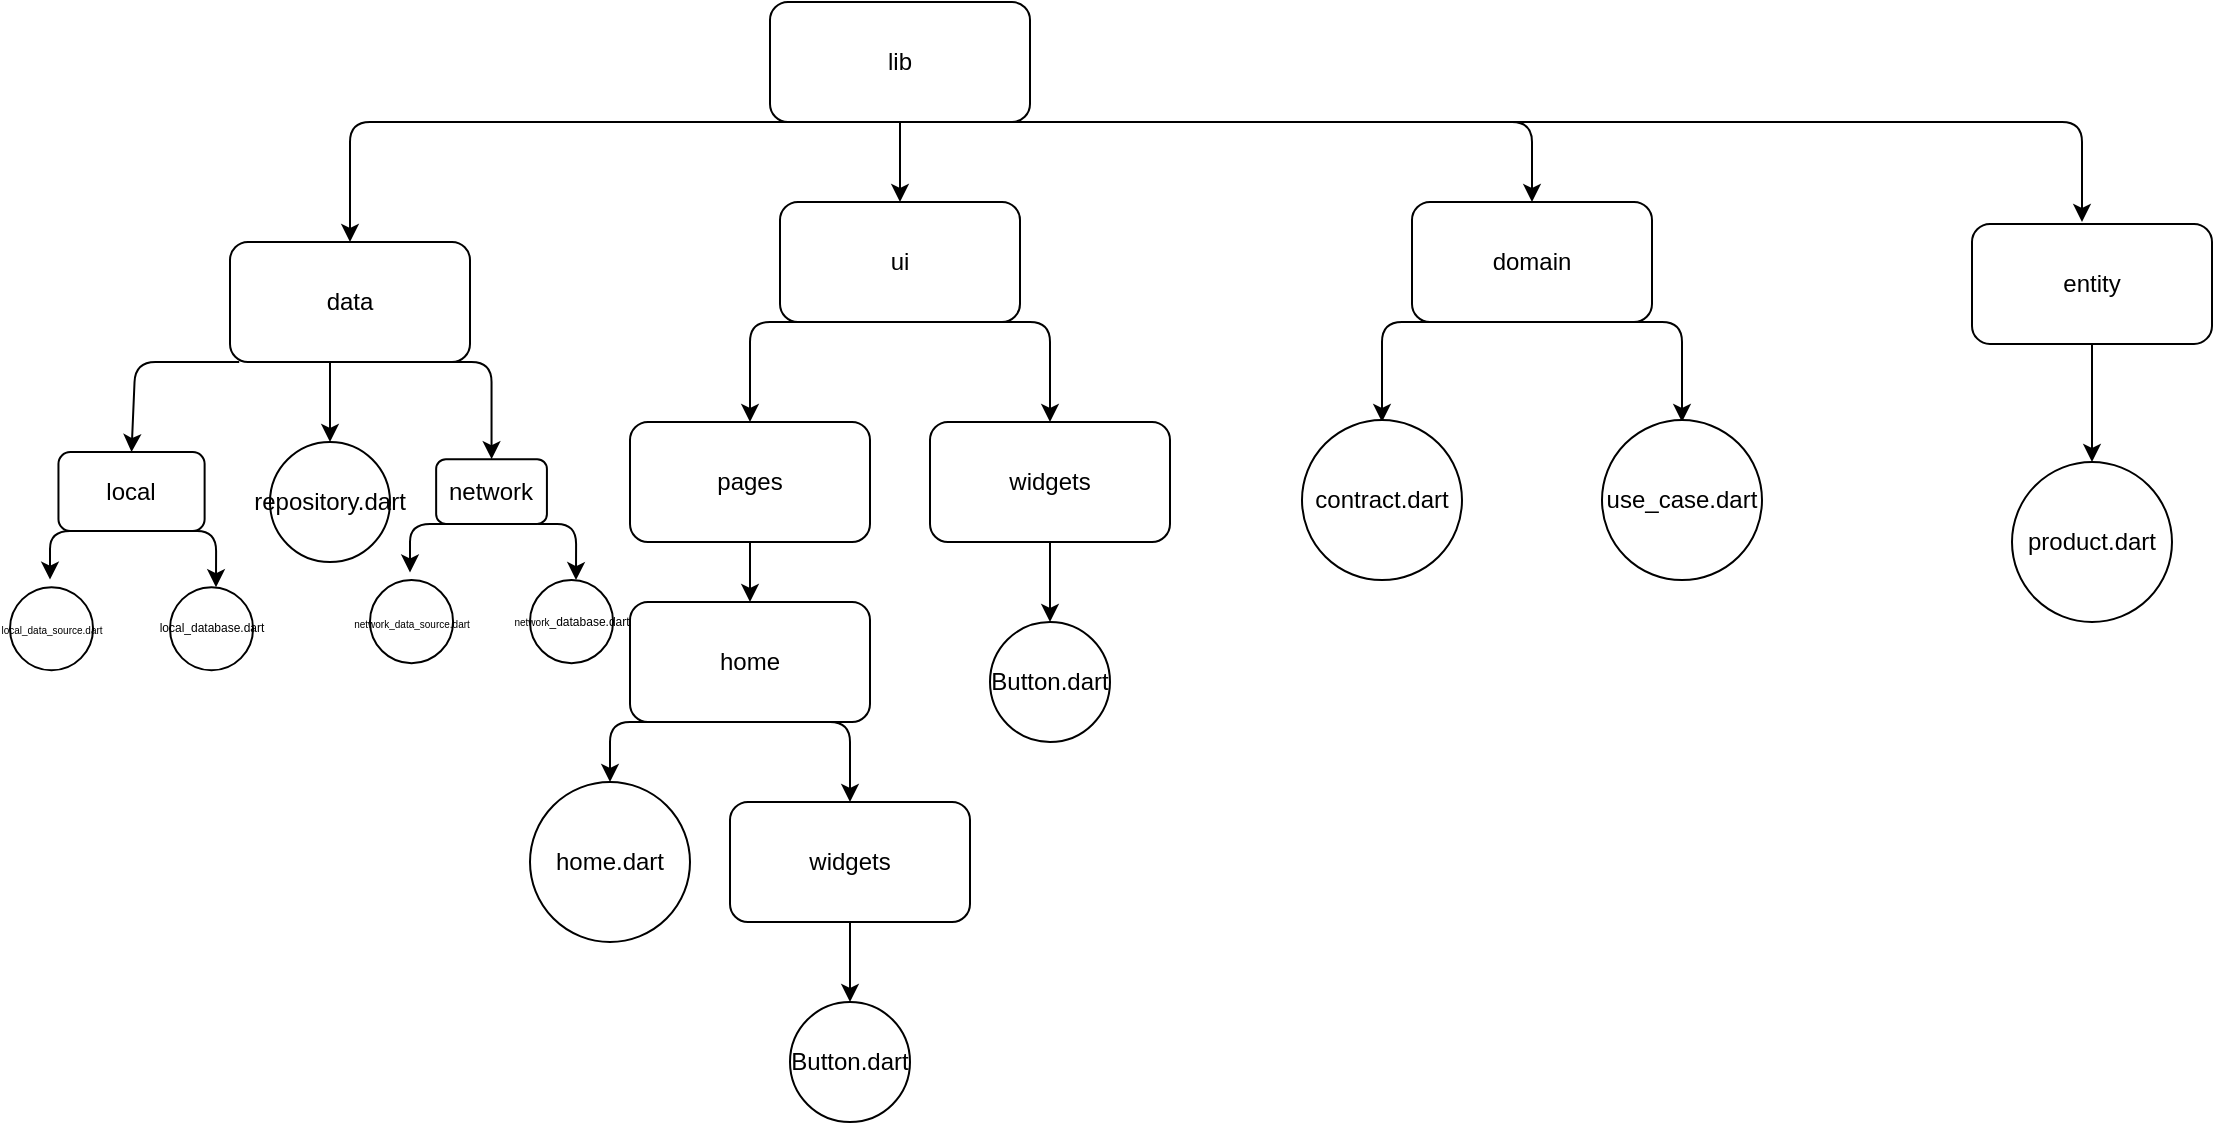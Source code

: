 <mxfile>
    <diagram id="kw2yZc3XWT1eO2g-L79s" name="Page-1">
        <mxGraphModel dx="2438" dy="973" grid="1" gridSize="10" guides="1" tooltips="1" connect="1" arrows="1" fold="1" page="1" pageScale="1" pageWidth="850" pageHeight="1100" math="0" shadow="0">
            <root>
                <mxCell id="0"/>
                <mxCell id="1" parent="0"/>
                <mxCell id="2" value="lib&lt;br&gt;" style="rounded=1;whiteSpace=wrap;html=1;" vertex="1" parent="1">
                    <mxGeometry x="-56" y="40" width="130" height="60" as="geometry"/>
                </mxCell>
                <mxCell id="4" value="ui" style="rounded=1;whiteSpace=wrap;html=1;" vertex="1" parent="1">
                    <mxGeometry x="-51" y="140" width="120" height="60" as="geometry"/>
                </mxCell>
                <mxCell id="6" value="pages" style="rounded=1;whiteSpace=wrap;html=1;" vertex="1" parent="1">
                    <mxGeometry x="-126" y="250" width="120" height="60" as="geometry"/>
                </mxCell>
                <mxCell id="7" value="home" style="rounded=1;whiteSpace=wrap;html=1;" vertex="1" parent="1">
                    <mxGeometry x="-126" y="340" width="120" height="60" as="geometry"/>
                </mxCell>
                <mxCell id="8" value="home.dart" style="ellipse;whiteSpace=wrap;html=1;aspect=fixed;" vertex="1" parent="1">
                    <mxGeometry x="-176" y="430" width="80" height="80" as="geometry"/>
                </mxCell>
                <mxCell id="9" value="" style="endArrow=classic;html=1;exitX=0.25;exitY=1;exitDx=0;exitDy=0;entryX=0.5;entryY=0;entryDx=0;entryDy=0;" edge="1" parent="1" source="7" target="8">
                    <mxGeometry width="50" height="50" relative="1" as="geometry">
                        <mxPoint x="-26" y="430" as="sourcePoint"/>
                        <mxPoint x="24" y="380" as="targetPoint"/>
                        <Array as="points">
                            <mxPoint x="-136" y="400"/>
                        </Array>
                    </mxGeometry>
                </mxCell>
                <mxCell id="10" value="widgets" style="rounded=1;whiteSpace=wrap;html=1;" vertex="1" parent="1">
                    <mxGeometry x="-76" y="440" width="120" height="60" as="geometry"/>
                </mxCell>
                <mxCell id="11" value="" style="endArrow=classic;html=1;exitX=0.75;exitY=1;exitDx=0;exitDy=0;entryX=0.5;entryY=0;entryDx=0;entryDy=0;" edge="1" parent="1" source="7" target="10">
                    <mxGeometry width="50" height="50" relative="1" as="geometry">
                        <mxPoint x="-26" y="430" as="sourcePoint"/>
                        <mxPoint x="24" y="380" as="targetPoint"/>
                        <Array as="points">
                            <mxPoint x="-16" y="400"/>
                        </Array>
                    </mxGeometry>
                </mxCell>
                <mxCell id="12" value="widgets" style="rounded=1;whiteSpace=wrap;html=1;" vertex="1" parent="1">
                    <mxGeometry x="24" y="250" width="120" height="60" as="geometry"/>
                </mxCell>
                <mxCell id="13" value="Button.dart" style="ellipse;whiteSpace=wrap;html=1;aspect=fixed;" vertex="1" parent="1">
                    <mxGeometry x="54" y="350" width="60" height="60" as="geometry"/>
                </mxCell>
                <mxCell id="14" value="" style="endArrow=classic;html=1;exitX=0.5;exitY=1;exitDx=0;exitDy=0;" edge="1" parent="1" source="12" target="13">
                    <mxGeometry width="50" height="50" relative="1" as="geometry">
                        <mxPoint x="-26" y="360" as="sourcePoint"/>
                        <mxPoint x="24" y="310" as="targetPoint"/>
                    </mxGeometry>
                </mxCell>
                <mxCell id="15" value="" style="endArrow=classic;html=1;exitX=0.5;exitY=1;exitDx=0;exitDy=0;" edge="1" parent="1" source="6" target="7">
                    <mxGeometry width="50" height="50" relative="1" as="geometry">
                        <mxPoint x="-136" y="360" as="sourcePoint"/>
                        <mxPoint x="-86" y="310" as="targetPoint"/>
                    </mxGeometry>
                </mxCell>
                <mxCell id="16" value="" style="endArrow=classic;html=1;exitX=0.5;exitY=1;exitDx=0;exitDy=0;entryX=0.5;entryY=0;entryDx=0;entryDy=0;" edge="1" parent="1" source="4" target="6">
                    <mxGeometry width="50" height="50" relative="1" as="geometry">
                        <mxPoint x="-136" y="360" as="sourcePoint"/>
                        <mxPoint x="-86" y="310" as="targetPoint"/>
                        <Array as="points">
                            <mxPoint x="-66" y="200"/>
                        </Array>
                    </mxGeometry>
                </mxCell>
                <mxCell id="17" value="" style="endArrow=classic;html=1;entryX=0.5;entryY=0;entryDx=0;entryDy=0;exitX=0.5;exitY=1;exitDx=0;exitDy=0;" edge="1" parent="1" source="4" target="12">
                    <mxGeometry width="50" height="50" relative="1" as="geometry">
                        <mxPoint x="-136" y="360" as="sourcePoint"/>
                        <mxPoint x="-86" y="310" as="targetPoint"/>
                        <Array as="points">
                            <mxPoint x="84" y="200"/>
                        </Array>
                    </mxGeometry>
                </mxCell>
                <mxCell id="18" value="Button.dart" style="ellipse;whiteSpace=wrap;html=1;aspect=fixed;" vertex="1" parent="1">
                    <mxGeometry x="-46" y="540" width="60" height="60" as="geometry"/>
                </mxCell>
                <mxCell id="19" value="" style="endArrow=classic;html=1;exitX=0.5;exitY=1;exitDx=0;exitDy=0;" edge="1" parent="1" target="18">
                    <mxGeometry width="50" height="50" relative="1" as="geometry">
                        <mxPoint x="-16.0" y="500" as="sourcePoint"/>
                        <mxPoint x="-76" y="500" as="targetPoint"/>
                    </mxGeometry>
                </mxCell>
                <mxCell id="20" value="" style="endArrow=classic;html=1;exitX=0.5;exitY=1;exitDx=0;exitDy=0;entryX=0.5;entryY=0;entryDx=0;entryDy=0;" edge="1" parent="1" source="2" target="4">
                    <mxGeometry width="50" height="50" relative="1" as="geometry">
                        <mxPoint x="-136" y="130" as="sourcePoint"/>
                        <mxPoint x="-86" y="80" as="targetPoint"/>
                    </mxGeometry>
                </mxCell>
                <mxCell id="21" value="" style="endArrow=classic;html=1;exitX=0.5;exitY=1;exitDx=0;exitDy=0;" edge="1" parent="1" source="2">
                    <mxGeometry width="50" height="50" relative="1" as="geometry">
                        <mxPoint x="-356" y="270" as="sourcePoint"/>
                        <mxPoint x="-266" y="160" as="targetPoint"/>
                        <Array as="points">
                            <mxPoint x="-266" y="100"/>
                        </Array>
                    </mxGeometry>
                </mxCell>
                <mxCell id="22" value="data" style="rounded=1;whiteSpace=wrap;html=1;" vertex="1" parent="1">
                    <mxGeometry x="-326" y="160" width="120" height="60" as="geometry"/>
                </mxCell>
                <mxCell id="23" value="local" style="rounded=1;whiteSpace=wrap;html=1;" vertex="1" parent="1">
                    <mxGeometry x="-411.77" y="265" width="73.08" height="39.52" as="geometry"/>
                </mxCell>
                <mxCell id="27" value="network" style="rounded=1;whiteSpace=wrap;html=1;" vertex="1" parent="1">
                    <mxGeometry x="-222.925" y="268.571" width="55.385" height="32.381" as="geometry"/>
                </mxCell>
                <mxCell id="31" value="" style="endArrow=classic;html=1;exitX=0.5;exitY=1;exitDx=0;exitDy=0;entryX=0.5;entryY=0;entryDx=0;entryDy=0;" edge="1" parent="1" target="23">
                    <mxGeometry width="50" height="50" relative="1" as="geometry">
                        <mxPoint x="-321.385" y="220" as="sourcePoint"/>
                        <mxPoint x="-387.155" y="309.048" as="targetPoint"/>
                        <Array as="points">
                            <mxPoint x="-373.308" y="220"/>
                        </Array>
                    </mxGeometry>
                </mxCell>
                <mxCell id="32" value="" style="endArrow=classic;html=1;entryX=0.5;entryY=0;entryDx=0;entryDy=0;exitX=0.5;exitY=1;exitDx=0;exitDy=0;" edge="1" parent="1" target="27">
                    <mxGeometry width="50" height="50" relative="1" as="geometry">
                        <mxPoint x="-247.155" y="220" as="sourcePoint"/>
                        <mxPoint x="-312.925" y="309.048" as="targetPoint"/>
                        <Array as="points">
                            <mxPoint x="-195.232" y="220"/>
                        </Array>
                    </mxGeometry>
                </mxCell>
                <mxCell id="35" value="local_data_source.dart" style="ellipse;whiteSpace=wrap;html=1;aspect=fixed;fontSize=5;" vertex="1" parent="1">
                    <mxGeometry x="-436.002" y="332.619" width="41.538" height="41.538" as="geometry"/>
                </mxCell>
                <mxCell id="36" value="local_database.dart" style="ellipse;whiteSpace=wrap;html=1;aspect=fixed;fontSize=6;" vertex="1" parent="1">
                    <mxGeometry x="-356.002" y="332.619" width="41.538" height="41.538" as="geometry"/>
                </mxCell>
                <mxCell id="25" value="" style="endArrow=classic;html=1;exitX=0.25;exitY=1;exitDx=0;exitDy=0;entryX=0.5;entryY=0;entryDx=0;entryDy=0;" edge="1" parent="1">
                    <mxGeometry width="50" height="50" relative="1" as="geometry">
                        <mxPoint x="-390.038" y="304.525" as="sourcePoint"/>
                        <mxPoint x="-416" y="328.81" as="targetPoint"/>
                        <Array as="points">
                            <mxPoint x="-416" y="304.525"/>
                        </Array>
                    </mxGeometry>
                </mxCell>
                <mxCell id="26" value="" style="endArrow=classic;html=1;exitX=0.75;exitY=1;exitDx=0;exitDy=0;" edge="1" parent="1">
                    <mxGeometry width="50" height="50" relative="1" as="geometry">
                        <mxPoint x="-351.962" y="304.525" as="sourcePoint"/>
                        <mxPoint x="-333" y="332.62" as="targetPoint"/>
                        <Array as="points">
                            <mxPoint x="-332.923" y="304.525"/>
                        </Array>
                    </mxGeometry>
                </mxCell>
                <mxCell id="37" value="network_data_source.dart" style="ellipse;whiteSpace=wrap;html=1;aspect=fixed;fontSize=5;" vertex="1" parent="1">
                    <mxGeometry x="-256.002" y="329.049" width="41.538" height="41.538" as="geometry"/>
                </mxCell>
                <mxCell id="38" value="&lt;span style=&quot;font-size: 5px;&quot;&gt;network&lt;/span&gt;_database.dart" style="ellipse;whiteSpace=wrap;html=1;aspect=fixed;fontSize=6;" vertex="1" parent="1">
                    <mxGeometry x="-176.002" y="329.049" width="41.538" height="41.538" as="geometry"/>
                </mxCell>
                <mxCell id="39" value="" style="endArrow=classic;html=1;exitX=0.25;exitY=1;exitDx=0;exitDy=0;entryX=0.5;entryY=0;entryDx=0;entryDy=0;" edge="1" parent="1">
                    <mxGeometry width="50" height="50" relative="1" as="geometry">
                        <mxPoint x="-210.038" y="300.955" as="sourcePoint"/>
                        <mxPoint x="-236.0" y="325.24" as="targetPoint"/>
                        <Array as="points">
                            <mxPoint x="-236" y="300.955"/>
                        </Array>
                    </mxGeometry>
                </mxCell>
                <mxCell id="40" value="" style="endArrow=classic;html=1;exitX=0.75;exitY=1;exitDx=0;exitDy=0;" edge="1" parent="1">
                    <mxGeometry width="50" height="50" relative="1" as="geometry">
                        <mxPoint x="-171.962" y="300.955" as="sourcePoint"/>
                        <mxPoint x="-153.0" y="329.05" as="targetPoint"/>
                        <Array as="points">
                            <mxPoint x="-152.923" y="300.955"/>
                        </Array>
                    </mxGeometry>
                </mxCell>
                <mxCell id="43" value="repository.dart" style="ellipse;whiteSpace=wrap;html=1;aspect=fixed;" vertex="1" parent="1">
                    <mxGeometry x="-306" y="260" width="60" height="60" as="geometry"/>
                </mxCell>
                <mxCell id="44" value="" style="endArrow=classic;html=1;exitX=0.5;exitY=1;exitDx=0;exitDy=0;" edge="1" parent="1" target="43">
                    <mxGeometry width="50" height="50" relative="1" as="geometry">
                        <mxPoint x="-276.0" y="220" as="sourcePoint"/>
                        <mxPoint x="-336" y="220" as="targetPoint"/>
                    </mxGeometry>
                </mxCell>
                <mxCell id="52" value="domain" style="rounded=1;whiteSpace=wrap;html=1;" vertex="1" parent="1">
                    <mxGeometry x="265" y="140" width="120" height="60" as="geometry"/>
                </mxCell>
                <mxCell id="55" value="" style="endArrow=classic;html=1;exitX=0.5;exitY=1;exitDx=0;exitDy=0;entryX=0.5;entryY=0;entryDx=0;entryDy=0;" edge="1" parent="1" source="52">
                    <mxGeometry width="50" height="50" relative="1" as="geometry">
                        <mxPoint x="180" y="360" as="sourcePoint"/>
                        <mxPoint x="250" y="250" as="targetPoint"/>
                        <Array as="points">
                            <mxPoint x="250" y="200"/>
                        </Array>
                    </mxGeometry>
                </mxCell>
                <mxCell id="56" value="" style="endArrow=classic;html=1;entryX=0.5;entryY=0;entryDx=0;entryDy=0;exitX=0.5;exitY=1;exitDx=0;exitDy=0;" edge="1" parent="1" source="52">
                    <mxGeometry width="50" height="50" relative="1" as="geometry">
                        <mxPoint x="180" y="360" as="sourcePoint"/>
                        <mxPoint x="400" y="250" as="targetPoint"/>
                        <Array as="points">
                            <mxPoint x="400" y="200"/>
                        </Array>
                    </mxGeometry>
                </mxCell>
                <mxCell id="57" value="" style="endArrow=classic;html=1;exitX=1;exitY=1;exitDx=0;exitDy=0;entryX=0.5;entryY=0;entryDx=0;entryDy=0;" edge="1" parent="1" target="52" source="2">
                    <mxGeometry width="50" height="50" relative="1" as="geometry">
                        <mxPoint x="325" y="100" as="sourcePoint"/>
                        <mxPoint x="230" y="80" as="targetPoint"/>
                        <Array as="points">
                            <mxPoint x="325" y="100"/>
                        </Array>
                    </mxGeometry>
                </mxCell>
                <mxCell id="59" value="&lt;font style=&quot;font-size: 12px;&quot;&gt;contract.dart&lt;/font&gt;" style="ellipse;whiteSpace=wrap;html=1;aspect=fixed;fontSize=5;" vertex="1" parent="1">
                    <mxGeometry x="210" y="249.05" width="80" height="80" as="geometry"/>
                </mxCell>
                <mxCell id="60" value="&lt;font style=&quot;font-size: 12px;&quot;&gt;use_case.dart&lt;/font&gt;" style="ellipse;whiteSpace=wrap;html=1;aspect=fixed;fontSize=5;" vertex="1" parent="1">
                    <mxGeometry x="360" y="249.05" width="80" height="80" as="geometry"/>
                </mxCell>
                <mxCell id="61" value="" style="endArrow=classic;html=1;fontSize=12;exitX=0.75;exitY=1;exitDx=0;exitDy=0;" edge="1" parent="1" source="2">
                    <mxGeometry width="50" height="50" relative="1" as="geometry">
                        <mxPoint x="-90" y="230" as="sourcePoint"/>
                        <mxPoint x="600" y="150" as="targetPoint"/>
                        <Array as="points">
                            <mxPoint x="600" y="100"/>
                        </Array>
                    </mxGeometry>
                </mxCell>
                <mxCell id="62" value="entity" style="rounded=1;whiteSpace=wrap;html=1;" vertex="1" parent="1">
                    <mxGeometry x="545" y="150.95" width="120" height="60" as="geometry"/>
                </mxCell>
                <mxCell id="63" value="" style="endArrow=classic;html=1;exitX=0.5;exitY=1;exitDx=0;exitDy=0;entryX=0.5;entryY=0;entryDx=0;entryDy=0;" edge="1" parent="1" source="62" target="65">
                    <mxGeometry width="50" height="50" relative="1" as="geometry">
                        <mxPoint x="460" y="370.95" as="sourcePoint"/>
                        <mxPoint x="530" y="260.95" as="targetPoint"/>
                        <Array as="points"/>
                    </mxGeometry>
                </mxCell>
                <mxCell id="65" value="&lt;font style=&quot;font-size: 12px;&quot;&gt;product.dart&lt;/font&gt;" style="ellipse;whiteSpace=wrap;html=1;aspect=fixed;fontSize=5;" vertex="1" parent="1">
                    <mxGeometry x="565" y="270" width="80" height="80" as="geometry"/>
                </mxCell>
            </root>
        </mxGraphModel>
    </diagram>
</mxfile>
